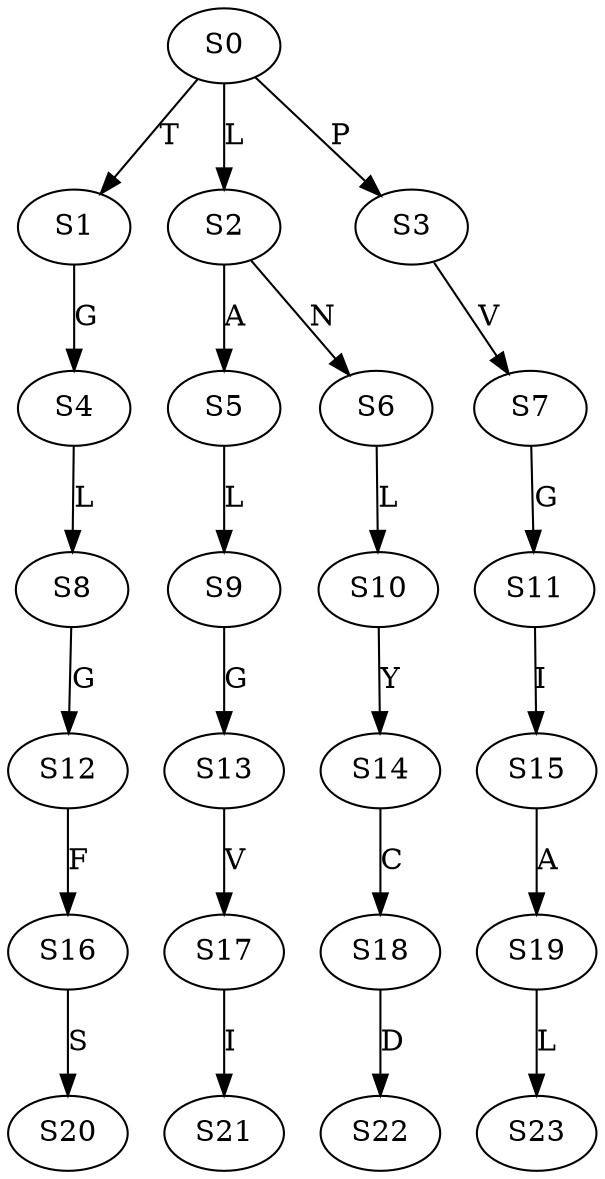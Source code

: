 strict digraph  {
	S0 -> S1 [ label = T ];
	S0 -> S2 [ label = L ];
	S0 -> S3 [ label = P ];
	S1 -> S4 [ label = G ];
	S2 -> S5 [ label = A ];
	S2 -> S6 [ label = N ];
	S3 -> S7 [ label = V ];
	S4 -> S8 [ label = L ];
	S5 -> S9 [ label = L ];
	S6 -> S10 [ label = L ];
	S7 -> S11 [ label = G ];
	S8 -> S12 [ label = G ];
	S9 -> S13 [ label = G ];
	S10 -> S14 [ label = Y ];
	S11 -> S15 [ label = I ];
	S12 -> S16 [ label = F ];
	S13 -> S17 [ label = V ];
	S14 -> S18 [ label = C ];
	S15 -> S19 [ label = A ];
	S16 -> S20 [ label = S ];
	S17 -> S21 [ label = I ];
	S18 -> S22 [ label = D ];
	S19 -> S23 [ label = L ];
}
